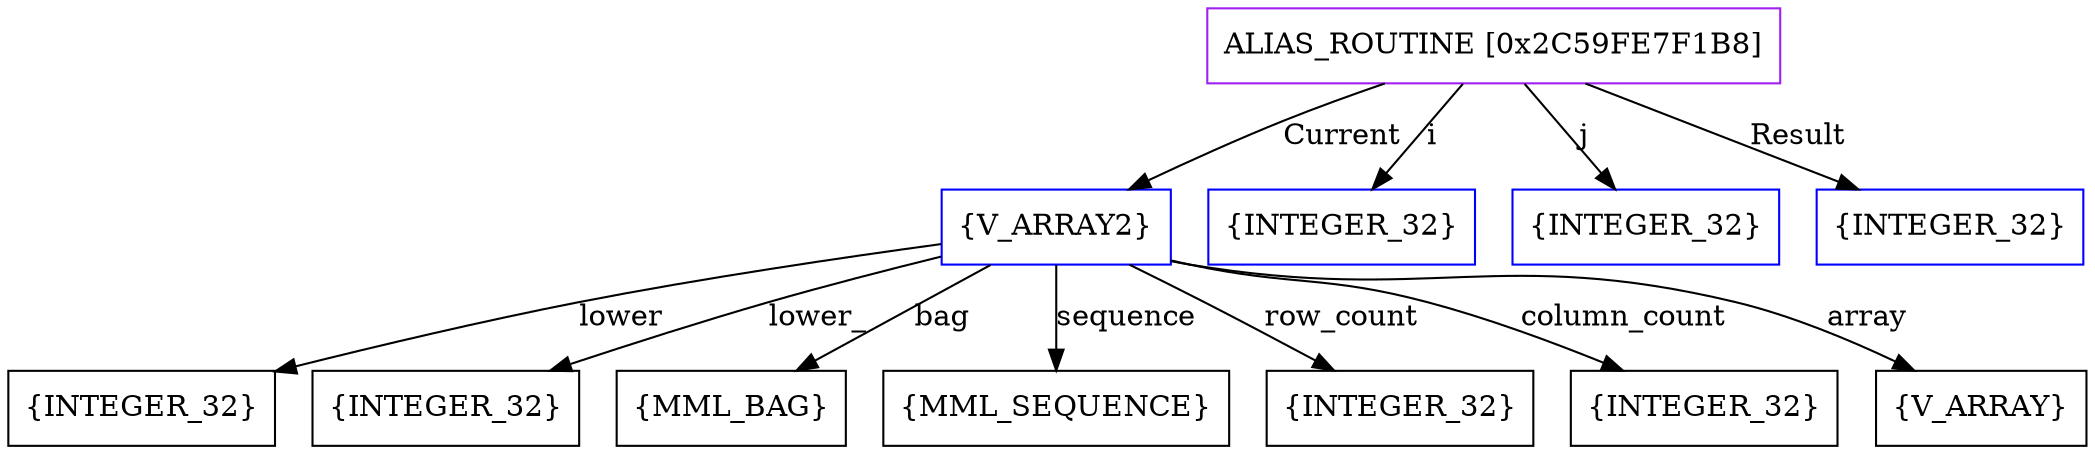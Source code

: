 digraph g {
	node [shape=box]
	b1[color=purple label=<ALIAS_ROUTINE [0x2C59FE7F1B8]>]
	b2[color=blue label=<{V_ARRAY2}>]
	b3[label=<{INTEGER_32}>]
	b4[label=<{INTEGER_32}>]
	b5[label=<{MML_BAG}>]
	b6[label=<{MML_SEQUENCE}>]
	b7[label=<{INTEGER_32}>]
	b8[label=<{INTEGER_32}>]
	b9[label=<{V_ARRAY}>]
	b10[color=blue label=<{INTEGER_32}>]
	b11[color=blue label=<{INTEGER_32}>]
	b12[color=blue label=<{INTEGER_32}>]
	b1->b2[label=<Current>]
	b2->b3[label=<lower>]
	b2->b4[label=<lower_>]
	b2->b5[label=<bag>]
	b2->b6[label=<sequence>]
	b2->b7[label=<row_count>]
	b2->b8[label=<column_count>]
	b2->b9[label=<array>]
	b1->b10[label=<i>]
	b1->b11[label=<j>]
	b1->b12[label=<Result>]
}
